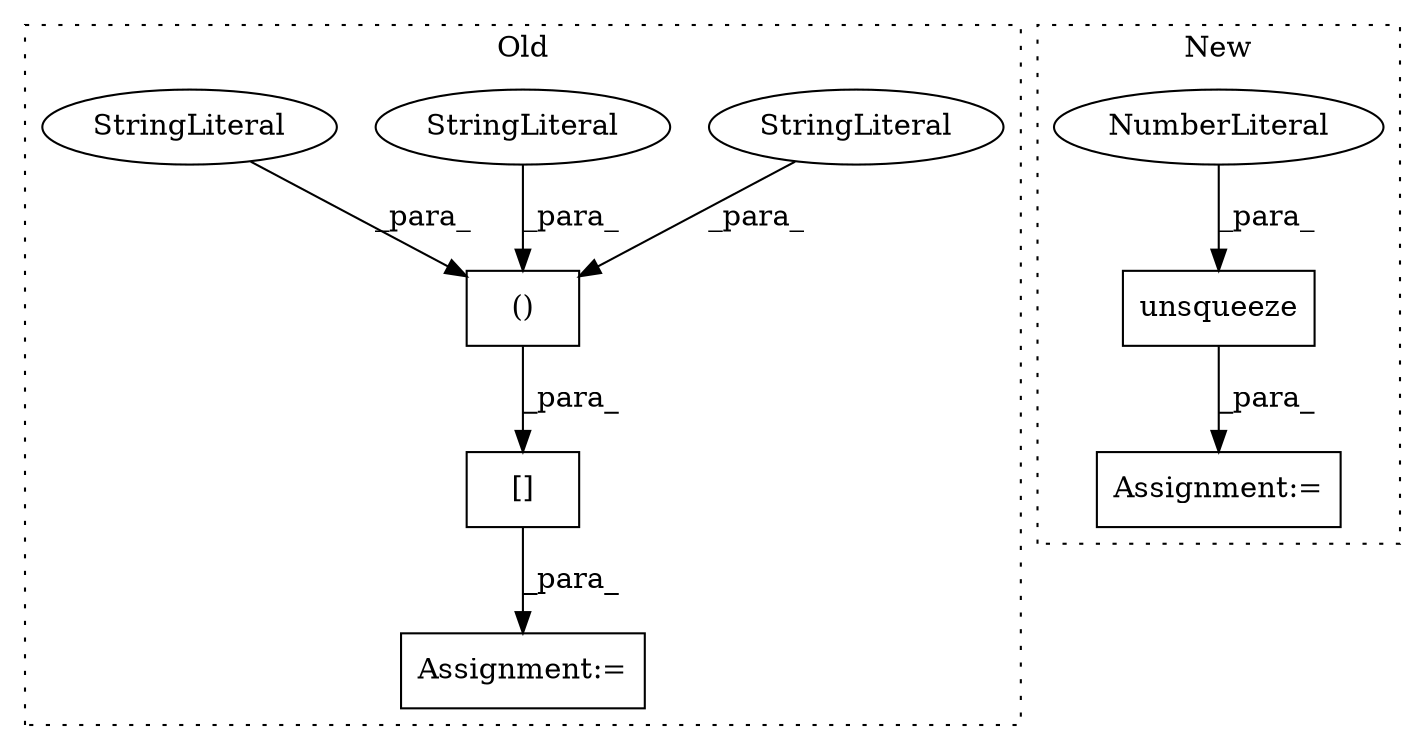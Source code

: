 digraph G {
subgraph cluster0 {
1 [label="()" a="106" s="1432" l="93" shape="box"];
5 [label="Assignment:=" a="7" s="1416" l="1" shape="box"];
6 [label="[]" a="2" s="1417,1525" l="15,2" shape="box"];
7 [label="StringLiteral" a="45" s="1432" l="16" shape="ellipse"];
8 [label="StringLiteral" a="45" s="1509" l="16" shape="ellipse"];
9 [label="StringLiteral" a="45" s="1461" l="16" shape="ellipse"];
label = "Old";
style="dotted";
}
subgraph cluster1 {
2 [label="unsqueeze" a="32" s="1292,1303" l="10,1" shape="box"];
3 [label="NumberLiteral" a="34" s="1302" l="1" shape="ellipse"];
4 [label="Assignment:=" a="7" s="1455" l="1" shape="box"];
label = "New";
style="dotted";
}
1 -> 6 [label="_para_"];
2 -> 4 [label="_para_"];
3 -> 2 [label="_para_"];
6 -> 5 [label="_para_"];
7 -> 1 [label="_para_"];
8 -> 1 [label="_para_"];
9 -> 1 [label="_para_"];
}